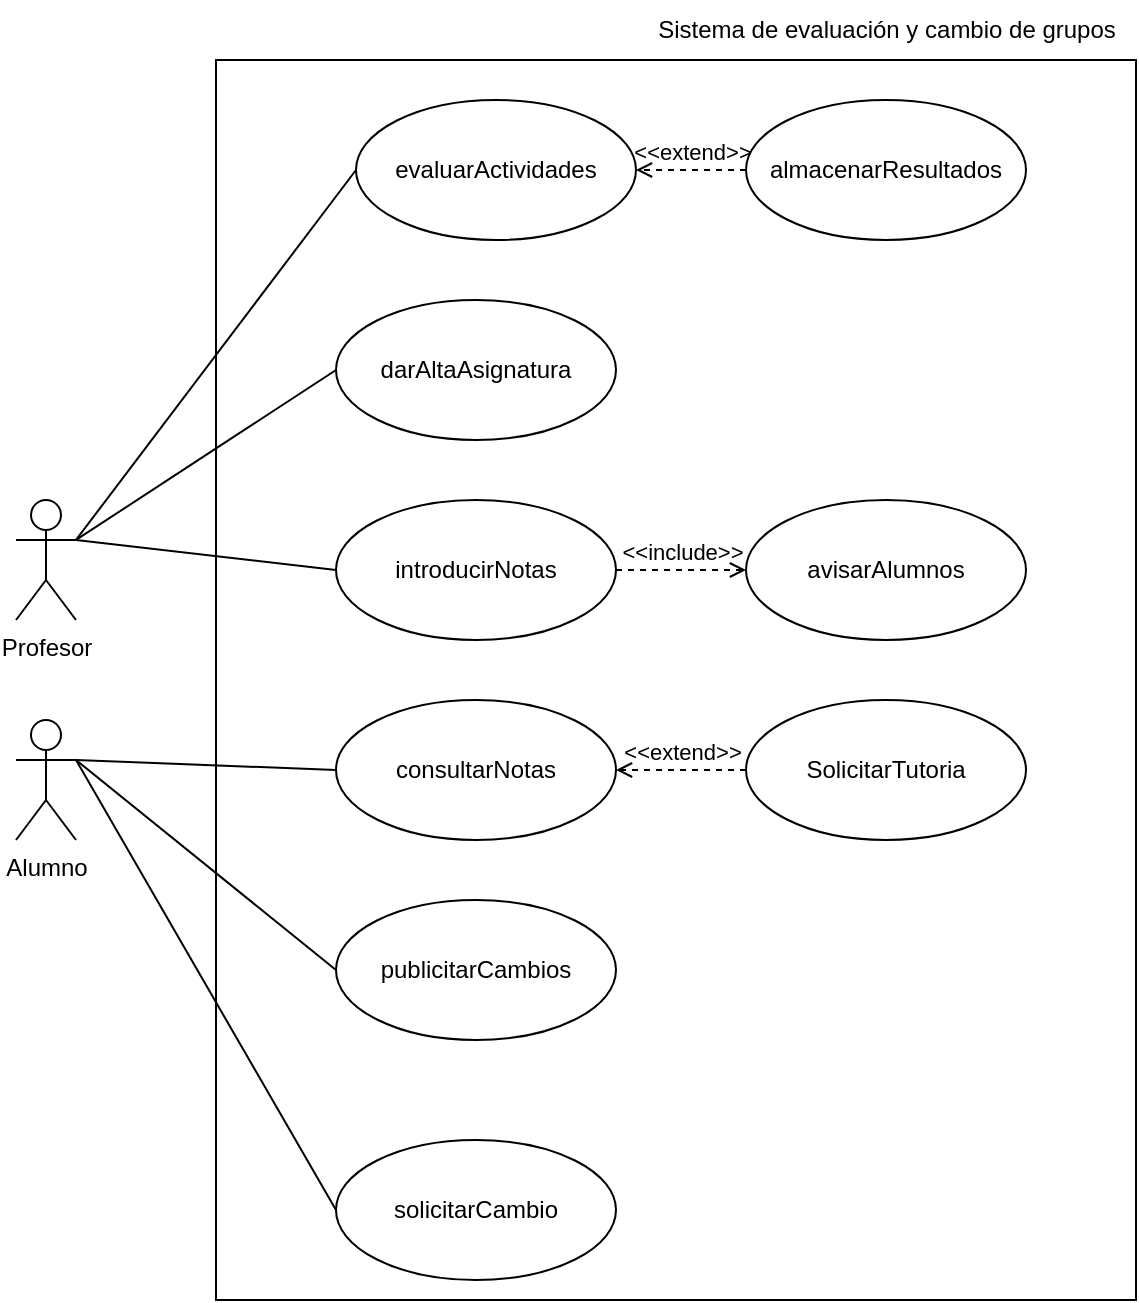 <mxfile version="21.6.1" type="device">
  <diagram name="Página-1" id="SF4eTABMtbXogQxIixcL">
    <mxGraphModel dx="2025" dy="2020" grid="1" gridSize="10" guides="1" tooltips="1" connect="1" arrows="1" fold="1" page="1" pageScale="1" pageWidth="1169" pageHeight="827" math="0" shadow="0">
      <root>
        <mxCell id="0" />
        <mxCell id="1" parent="0" />
        <mxCell id="Mzv_jX6EuulgTvMQXwPz-2" value="Profesor" style="shape=umlActor;verticalLabelPosition=bottom;verticalAlign=top;html=1;outlineConnect=0;" vertex="1" parent="1">
          <mxGeometry x="80" y="40" width="30" height="60" as="geometry" />
        </mxCell>
        <mxCell id="Mzv_jX6EuulgTvMQXwPz-5" value="Alumno" style="shape=umlActor;verticalLabelPosition=bottom;verticalAlign=top;html=1;outlineConnect=0;" vertex="1" parent="1">
          <mxGeometry x="80" y="150" width="30" height="60" as="geometry" />
        </mxCell>
        <mxCell id="Mzv_jX6EuulgTvMQXwPz-7" value="darAltaAsignatura" style="ellipse;whiteSpace=wrap;html=1;" vertex="1" parent="1">
          <mxGeometry x="240" y="-60" width="140" height="70" as="geometry" />
        </mxCell>
        <mxCell id="Mzv_jX6EuulgTvMQXwPz-8" value="introducirNotas" style="ellipse;whiteSpace=wrap;html=1;" vertex="1" parent="1">
          <mxGeometry x="240" y="40" width="140" height="70" as="geometry" />
        </mxCell>
        <mxCell id="Mzv_jX6EuulgTvMQXwPz-9" value="avisarAlumnos" style="ellipse;whiteSpace=wrap;html=1;" vertex="1" parent="1">
          <mxGeometry x="445" y="40" width="140" height="70" as="geometry" />
        </mxCell>
        <mxCell id="Mzv_jX6EuulgTvMQXwPz-11" value="consultarNotas" style="ellipse;whiteSpace=wrap;html=1;" vertex="1" parent="1">
          <mxGeometry x="240" y="140" width="140" height="70" as="geometry" />
        </mxCell>
        <mxCell id="Mzv_jX6EuulgTvMQXwPz-12" value="SolicitarTutoria" style="ellipse;whiteSpace=wrap;html=1;" vertex="1" parent="1">
          <mxGeometry x="445" y="140" width="140" height="70" as="geometry" />
        </mxCell>
        <mxCell id="Mzv_jX6EuulgTvMQXwPz-13" value="solicitarCambio" style="ellipse;whiteSpace=wrap;html=1;" vertex="1" parent="1">
          <mxGeometry x="240" y="360" width="140" height="70" as="geometry" />
        </mxCell>
        <mxCell id="Mzv_jX6EuulgTvMQXwPz-14" value="publicitarCambios" style="ellipse;whiteSpace=wrap;html=1;" vertex="1" parent="1">
          <mxGeometry x="240" y="240" width="140" height="70" as="geometry" />
        </mxCell>
        <mxCell id="Mzv_jX6EuulgTvMQXwPz-15" value="" style="endArrow=none;html=1;rounded=0;exitX=1;exitY=0.333;exitDx=0;exitDy=0;exitPerimeter=0;entryX=0;entryY=0.5;entryDx=0;entryDy=0;" edge="1" parent="1" source="Mzv_jX6EuulgTvMQXwPz-2" target="Mzv_jX6EuulgTvMQXwPz-7">
          <mxGeometry width="50" height="50" relative="1" as="geometry">
            <mxPoint x="530" y="-80" as="sourcePoint" />
            <mxPoint x="580" y="-130" as="targetPoint" />
          </mxGeometry>
        </mxCell>
        <mxCell id="Mzv_jX6EuulgTvMQXwPz-16" value="" style="endArrow=none;html=1;rounded=0;exitX=1;exitY=0.333;exitDx=0;exitDy=0;exitPerimeter=0;entryX=0;entryY=0.5;entryDx=0;entryDy=0;" edge="1" parent="1" source="Mzv_jX6EuulgTvMQXwPz-2" target="Mzv_jX6EuulgTvMQXwPz-8">
          <mxGeometry width="50" height="50" relative="1" as="geometry">
            <mxPoint x="120" y="70" as="sourcePoint" />
            <mxPoint x="250" y="-35" as="targetPoint" />
          </mxGeometry>
        </mxCell>
        <mxCell id="Mzv_jX6EuulgTvMQXwPz-17" value="" style="endArrow=none;html=1;rounded=0;exitX=1;exitY=0.333;exitDx=0;exitDy=0;exitPerimeter=0;entryX=0;entryY=0.5;entryDx=0;entryDy=0;" edge="1" parent="1" source="Mzv_jX6EuulgTvMQXwPz-5" target="Mzv_jX6EuulgTvMQXwPz-11">
          <mxGeometry width="50" height="50" relative="1" as="geometry">
            <mxPoint x="120" y="185" as="sourcePoint" />
            <mxPoint x="250" y="80" as="targetPoint" />
          </mxGeometry>
        </mxCell>
        <mxCell id="Mzv_jX6EuulgTvMQXwPz-18" value="" style="endArrow=none;html=1;rounded=0;entryX=0;entryY=0.5;entryDx=0;entryDy=0;" edge="1" parent="1" target="Mzv_jX6EuulgTvMQXwPz-14">
          <mxGeometry width="50" height="50" relative="1" as="geometry">
            <mxPoint x="110" y="170" as="sourcePoint" />
            <mxPoint x="250" y="200" as="targetPoint" />
          </mxGeometry>
        </mxCell>
        <mxCell id="Mzv_jX6EuulgTvMQXwPz-19" value="" style="endArrow=none;html=1;rounded=0;entryX=0;entryY=0.5;entryDx=0;entryDy=0;exitX=1;exitY=0.333;exitDx=0;exitDy=0;exitPerimeter=0;" edge="1" parent="1" source="Mzv_jX6EuulgTvMQXwPz-5" target="Mzv_jX6EuulgTvMQXwPz-13">
          <mxGeometry width="50" height="50" relative="1" as="geometry">
            <mxPoint x="120" y="180" as="sourcePoint" />
            <mxPoint x="250" y="285" as="targetPoint" />
          </mxGeometry>
        </mxCell>
        <mxCell id="Mzv_jX6EuulgTvMQXwPz-20" value="&amp;lt;&amp;lt;extend&amp;gt;&amp;gt;" style="html=1;verticalAlign=bottom;labelBackgroundColor=none;endArrow=open;endFill=0;dashed=1;rounded=0;exitX=0;exitY=0.5;exitDx=0;exitDy=0;entryX=1;entryY=0.5;entryDx=0;entryDy=0;" edge="1" parent="1" source="Mzv_jX6EuulgTvMQXwPz-23" target="Mzv_jX6EuulgTvMQXwPz-22">
          <mxGeometry width="160" relative="1" as="geometry">
            <mxPoint x="490" y="20" as="sourcePoint" />
            <mxPoint x="650" y="20" as="targetPoint" />
          </mxGeometry>
        </mxCell>
        <mxCell id="Mzv_jX6EuulgTvMQXwPz-21" value="&amp;lt;&amp;lt;extend&amp;gt;&amp;gt;" style="html=1;verticalAlign=bottom;labelBackgroundColor=none;endArrow=open;endFill=0;dashed=1;rounded=0;exitX=0;exitY=0.5;exitDx=0;exitDy=0;entryX=1;entryY=0.5;entryDx=0;entryDy=0;" edge="1" parent="1" source="Mzv_jX6EuulgTvMQXwPz-12" target="Mzv_jX6EuulgTvMQXwPz-11">
          <mxGeometry width="160" relative="1" as="geometry">
            <mxPoint x="455" y="85" as="sourcePoint" />
            <mxPoint x="390" y="85" as="targetPoint" />
          </mxGeometry>
        </mxCell>
        <mxCell id="Mzv_jX6EuulgTvMQXwPz-22" value="evaluarActividades" style="ellipse;whiteSpace=wrap;html=1;" vertex="1" parent="1">
          <mxGeometry x="250" y="-160" width="140" height="70" as="geometry" />
        </mxCell>
        <mxCell id="Mzv_jX6EuulgTvMQXwPz-23" value="almacenarResultados" style="ellipse;whiteSpace=wrap;html=1;" vertex="1" parent="1">
          <mxGeometry x="445" y="-160" width="140" height="70" as="geometry" />
        </mxCell>
        <mxCell id="Mzv_jX6EuulgTvMQXwPz-24" value="" style="endArrow=none;html=1;rounded=0;exitX=1;exitY=0.333;exitDx=0;exitDy=0;exitPerimeter=0;entryX=0;entryY=0.5;entryDx=0;entryDy=0;" edge="1" parent="1" source="Mzv_jX6EuulgTvMQXwPz-2" target="Mzv_jX6EuulgTvMQXwPz-22">
          <mxGeometry width="50" height="50" relative="1" as="geometry">
            <mxPoint x="120" y="70" as="sourcePoint" />
            <mxPoint x="250" y="-15" as="targetPoint" />
          </mxGeometry>
        </mxCell>
        <mxCell id="Mzv_jX6EuulgTvMQXwPz-25" value="&amp;lt;&amp;lt;include&amp;gt;&amp;gt;" style="html=1;verticalAlign=bottom;labelBackgroundColor=none;endArrow=open;endFill=0;dashed=1;rounded=0;exitX=1;exitY=0.5;exitDx=0;exitDy=0;entryX=0;entryY=0.5;entryDx=0;entryDy=0;" edge="1" parent="1" source="Mzv_jX6EuulgTvMQXwPz-8" target="Mzv_jX6EuulgTvMQXwPz-9">
          <mxGeometry width="160" relative="1" as="geometry">
            <mxPoint x="480" y="-120" as="sourcePoint" />
            <mxPoint x="640" y="-120" as="targetPoint" />
          </mxGeometry>
        </mxCell>
        <mxCell id="Mzv_jX6EuulgTvMQXwPz-26" value="" style="whiteSpace=wrap;html=1;fillColor=none;" vertex="1" parent="1">
          <mxGeometry x="180" y="-180" width="460" height="620" as="geometry" />
        </mxCell>
        <mxCell id="Mzv_jX6EuulgTvMQXwPz-28" value="Sistema de evaluación y cambio de grupos" style="text;html=1;align=center;verticalAlign=middle;resizable=0;points=[];autosize=1;strokeColor=none;fillColor=none;" vertex="1" parent="1">
          <mxGeometry x="390" y="-210" width="250" height="30" as="geometry" />
        </mxCell>
      </root>
    </mxGraphModel>
  </diagram>
</mxfile>
